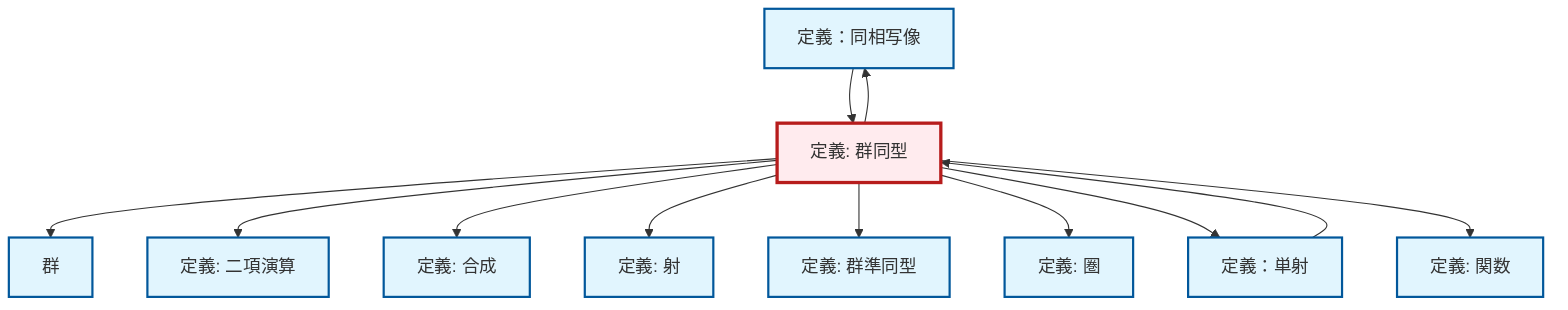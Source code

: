 graph TD
    classDef definition fill:#e1f5fe,stroke:#01579b,stroke-width:2px
    classDef theorem fill:#f3e5f5,stroke:#4a148c,stroke-width:2px
    classDef axiom fill:#fff3e0,stroke:#e65100,stroke-width:2px
    classDef example fill:#e8f5e9,stroke:#1b5e20,stroke-width:2px
    classDef current fill:#ffebee,stroke:#b71c1c,stroke-width:3px
    def-composition["定義: 合成"]:::definition
    def-homomorphism["定義: 群準同型"]:::definition
    def-function["定義: 関数"]:::definition
    def-category["定義: 圏"]:::definition
    def-homeomorphism["定義：同相写像"]:::definition
    def-isomorphism["定義: 群同型"]:::definition
    def-morphism["定義: 射"]:::definition
    def-binary-operation["定義: 二項演算"]:::definition
    def-monomorphism["定義：単射"]:::definition
    def-group["群"]:::definition
    def-isomorphism --> def-homeomorphism
    def-isomorphism --> def-group
    def-isomorphism --> def-binary-operation
    def-isomorphism --> def-composition
    def-isomorphism --> def-morphism
    def-monomorphism --> def-isomorphism
    def-isomorphism --> def-homomorphism
    def-isomorphism --> def-category
    def-isomorphism --> def-monomorphism
    def-homeomorphism --> def-isomorphism
    def-isomorphism --> def-function
    class def-isomorphism current